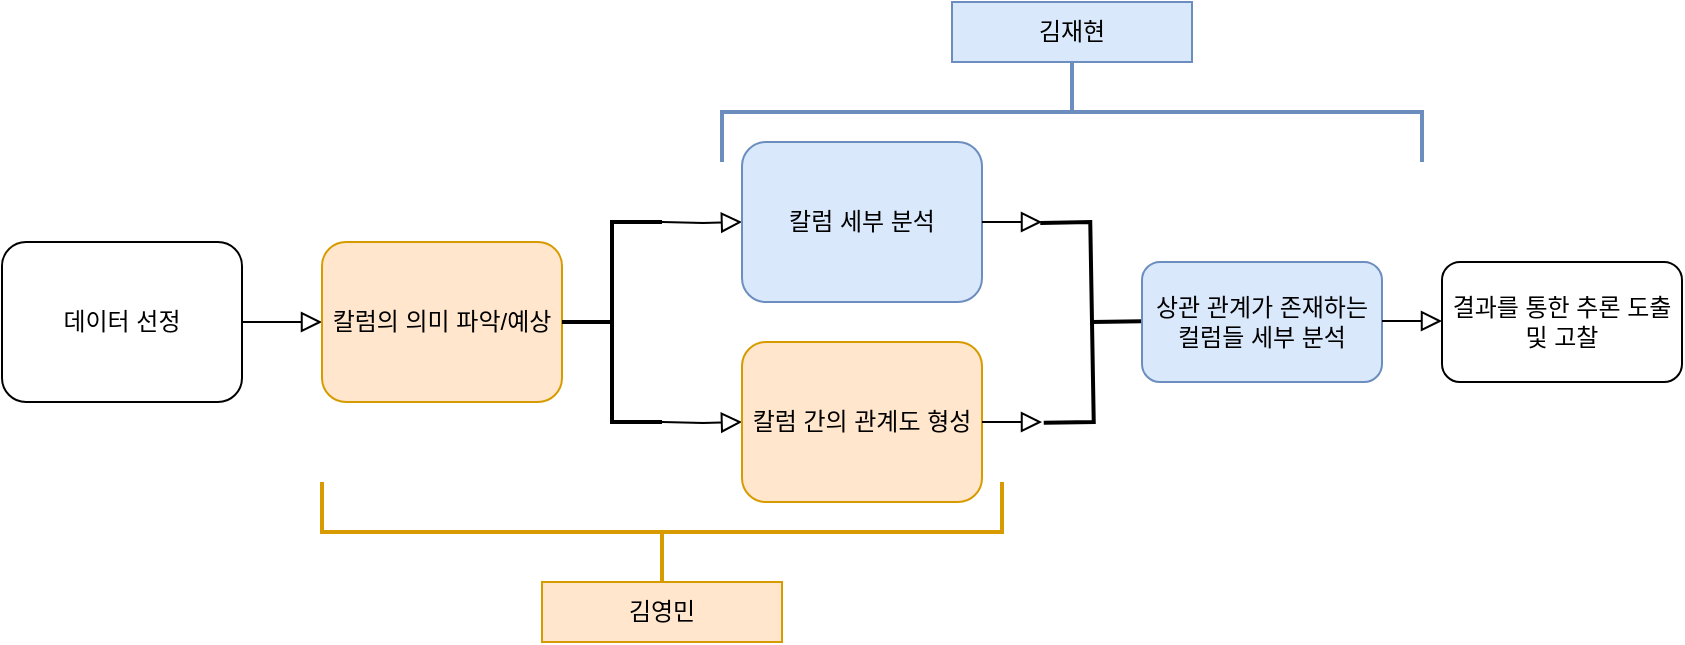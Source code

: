<mxfile version="13.10.4" type="device"><diagram id="C5RBs43oDa-KdzZeNtuy" name="Page-1"><mxGraphModel dx="510" dy="520" grid="1" gridSize="10" guides="1" tooltips="1" connect="1" arrows="1" fold="1" page="1" pageScale="1" pageWidth="827" pageHeight="1169" math="0" shadow="0"><root><mxCell id="WIyWlLk6GJQsqaUBKTNV-0"/><mxCell id="WIyWlLk6GJQsqaUBKTNV-1" parent="WIyWlLk6GJQsqaUBKTNV-0"/><mxCell id="WIyWlLk6GJQsqaUBKTNV-2" value="" style="rounded=0;html=1;jettySize=auto;orthogonalLoop=1;fontSize=11;endArrow=block;endFill=0;endSize=8;strokeWidth=1;shadow=0;labelBackgroundColor=none;edgeStyle=orthogonalEdgeStyle;entryX=0;entryY=0.5;entryDx=0;entryDy=0;" parent="WIyWlLk6GJQsqaUBKTNV-1" source="WIyWlLk6GJQsqaUBKTNV-3" target="tXbsF-b3Tlgt9mkaQfZI-0" edge="1"><mxGeometry relative="1" as="geometry"><mxPoint x="290" y="160" as="targetPoint"/></mxGeometry></mxCell><mxCell id="WIyWlLk6GJQsqaUBKTNV-3" value="데이터 선정" style="rounded=1;whiteSpace=wrap;html=1;fontSize=12;glass=0;strokeWidth=1;shadow=0;" parent="WIyWlLk6GJQsqaUBKTNV-1" vertex="1"><mxGeometry x="120" y="120" width="120" height="80" as="geometry"/></mxCell><mxCell id="tXbsF-b3Tlgt9mkaQfZI-0" value="칼럼의 의미 파악/예상" style="rounded=1;whiteSpace=wrap;html=1;strokeColor=#d79b00;fillColor=#ffe6cc;" vertex="1" parent="WIyWlLk6GJQsqaUBKTNV-1"><mxGeometry x="280" y="120" width="120" height="80" as="geometry"/></mxCell><mxCell id="tXbsF-b3Tlgt9mkaQfZI-5" value="" style="strokeWidth=2;html=1;shape=mxgraph.flowchart.annotation_2;align=left;labelPosition=right;pointerEvents=1;" vertex="1" parent="WIyWlLk6GJQsqaUBKTNV-1"><mxGeometry x="400" y="110" width="50" height="100" as="geometry"/></mxCell><mxCell id="tXbsF-b3Tlgt9mkaQfZI-6" value="" style="rounded=0;html=1;jettySize=auto;orthogonalLoop=1;fontSize=11;endArrow=block;endFill=0;endSize=8;strokeWidth=1;shadow=0;labelBackgroundColor=none;edgeStyle=orthogonalEdgeStyle;entryX=0;entryY=0.5;entryDx=0;entryDy=0;" edge="1" parent="WIyWlLk6GJQsqaUBKTNV-1"><mxGeometry relative="1" as="geometry"><mxPoint x="450" y="110" as="sourcePoint"/><mxPoint x="490" y="110" as="targetPoint"/></mxGeometry></mxCell><mxCell id="tXbsF-b3Tlgt9mkaQfZI-7" value="" style="rounded=0;html=1;jettySize=auto;orthogonalLoop=1;fontSize=11;endArrow=block;endFill=0;endSize=8;strokeWidth=1;shadow=0;labelBackgroundColor=none;edgeStyle=orthogonalEdgeStyle;entryX=0;entryY=0.5;entryDx=0;entryDy=0;" edge="1" parent="WIyWlLk6GJQsqaUBKTNV-1"><mxGeometry relative="1" as="geometry"><mxPoint x="450" y="210" as="sourcePoint"/><mxPoint x="490" y="210" as="targetPoint"/></mxGeometry></mxCell><mxCell id="tXbsF-b3Tlgt9mkaQfZI-8" value="칼럼 세부 분석" style="rounded=1;whiteSpace=wrap;html=1;strokeColor=#6c8ebf;fillColor=#dae8fc;" vertex="1" parent="WIyWlLk6GJQsqaUBKTNV-1"><mxGeometry x="490" y="70" width="120" height="80" as="geometry"/></mxCell><mxCell id="tXbsF-b3Tlgt9mkaQfZI-9" value="칼럼 간의 관계도 형성" style="rounded=1;whiteSpace=wrap;html=1;strokeColor=#d79b00;fillColor=#ffe6cc;" vertex="1" parent="WIyWlLk6GJQsqaUBKTNV-1"><mxGeometry x="490" y="170" width="120" height="80" as="geometry"/></mxCell><mxCell id="tXbsF-b3Tlgt9mkaQfZI-10" value="" style="strokeWidth=2;html=1;shape=mxgraph.flowchart.annotation_2;align=left;labelPosition=right;pointerEvents=1;rotation=-181;" vertex="1" parent="WIyWlLk6GJQsqaUBKTNV-1"><mxGeometry x="640" y="110" width="50" height="100" as="geometry"/></mxCell><mxCell id="tXbsF-b3Tlgt9mkaQfZI-12" value="" style="rounded=0;html=1;jettySize=auto;orthogonalLoop=1;fontSize=11;endArrow=block;endFill=0;endSize=8;strokeWidth=1;shadow=0;labelBackgroundColor=none;edgeStyle=orthogonalEdgeStyle;entryX=0;entryY=0.5;entryDx=0;entryDy=0;" edge="1" parent="WIyWlLk6GJQsqaUBKTNV-1"><mxGeometry relative="1" as="geometry"><mxPoint x="610" y="110" as="sourcePoint"/><mxPoint x="640" y="110" as="targetPoint"/></mxGeometry></mxCell><mxCell id="tXbsF-b3Tlgt9mkaQfZI-13" value="" style="rounded=0;html=1;jettySize=auto;orthogonalLoop=1;fontSize=11;endArrow=block;endFill=0;endSize=8;strokeWidth=1;shadow=0;labelBackgroundColor=none;edgeStyle=orthogonalEdgeStyle;entryX=0;entryY=0.5;entryDx=0;entryDy=0;" edge="1" parent="WIyWlLk6GJQsqaUBKTNV-1"><mxGeometry relative="1" as="geometry"><mxPoint x="610" y="210" as="sourcePoint"/><mxPoint x="640" y="210" as="targetPoint"/></mxGeometry></mxCell><mxCell id="tXbsF-b3Tlgt9mkaQfZI-14" value="상관 관계가 존재하는 컬럼들 세부 분석" style="rounded=1;whiteSpace=wrap;html=1;strokeColor=#6c8ebf;fillColor=#dae8fc;" vertex="1" parent="WIyWlLk6GJQsqaUBKTNV-1"><mxGeometry x="690" y="130" width="120" height="60" as="geometry"/></mxCell><mxCell id="tXbsF-b3Tlgt9mkaQfZI-17" value="결과를 통한 추론 도출 및 고찰" style="rounded=1;whiteSpace=wrap;html=1;" vertex="1" parent="WIyWlLk6GJQsqaUBKTNV-1"><mxGeometry x="840" y="130" width="120" height="60" as="geometry"/></mxCell><mxCell id="tXbsF-b3Tlgt9mkaQfZI-18" value="" style="strokeWidth=2;html=1;shape=mxgraph.flowchart.annotation_2;align=left;labelPosition=right;pointerEvents=1;rotation=-90;fillColor=#ffe6cc;strokeColor=#d79b00;" vertex="1" parent="WIyWlLk6GJQsqaUBKTNV-1"><mxGeometry x="425" y="95" width="50" height="340" as="geometry"/></mxCell><mxCell id="tXbsF-b3Tlgt9mkaQfZI-19" value="김재현" style="rounded=0;whiteSpace=wrap;html=1;fillColor=#dae8fc;strokeColor=#6c8ebf;" vertex="1" parent="WIyWlLk6GJQsqaUBKTNV-1"><mxGeometry x="595" width="120" height="30" as="geometry"/></mxCell><mxCell id="tXbsF-b3Tlgt9mkaQfZI-20" value="" style="strokeWidth=2;html=1;shape=mxgraph.flowchart.annotation_2;align=left;labelPosition=right;pointerEvents=1;rotation=90;fillColor=#dae8fc;strokeColor=#6c8ebf;" vertex="1" parent="WIyWlLk6GJQsqaUBKTNV-1"><mxGeometry x="630" y="-120" width="50" height="350" as="geometry"/></mxCell><mxCell id="tXbsF-b3Tlgt9mkaQfZI-21" value="김영민" style="rounded=0;whiteSpace=wrap;html=1;fillColor=#ffe6cc;strokeColor=#d79b00;" vertex="1" parent="WIyWlLk6GJQsqaUBKTNV-1"><mxGeometry x="390" y="290" width="120" height="30" as="geometry"/></mxCell><mxCell id="tXbsF-b3Tlgt9mkaQfZI-23" value="" style="rounded=0;html=1;jettySize=auto;orthogonalLoop=1;fontSize=11;endArrow=block;endFill=0;endSize=8;strokeWidth=1;shadow=0;labelBackgroundColor=none;edgeStyle=orthogonalEdgeStyle;" edge="1" parent="WIyWlLk6GJQsqaUBKTNV-1"><mxGeometry relative="1" as="geometry"><mxPoint x="810" y="159.5" as="sourcePoint"/><mxPoint x="840" y="160" as="targetPoint"/></mxGeometry></mxCell></root></mxGraphModel></diagram></mxfile>